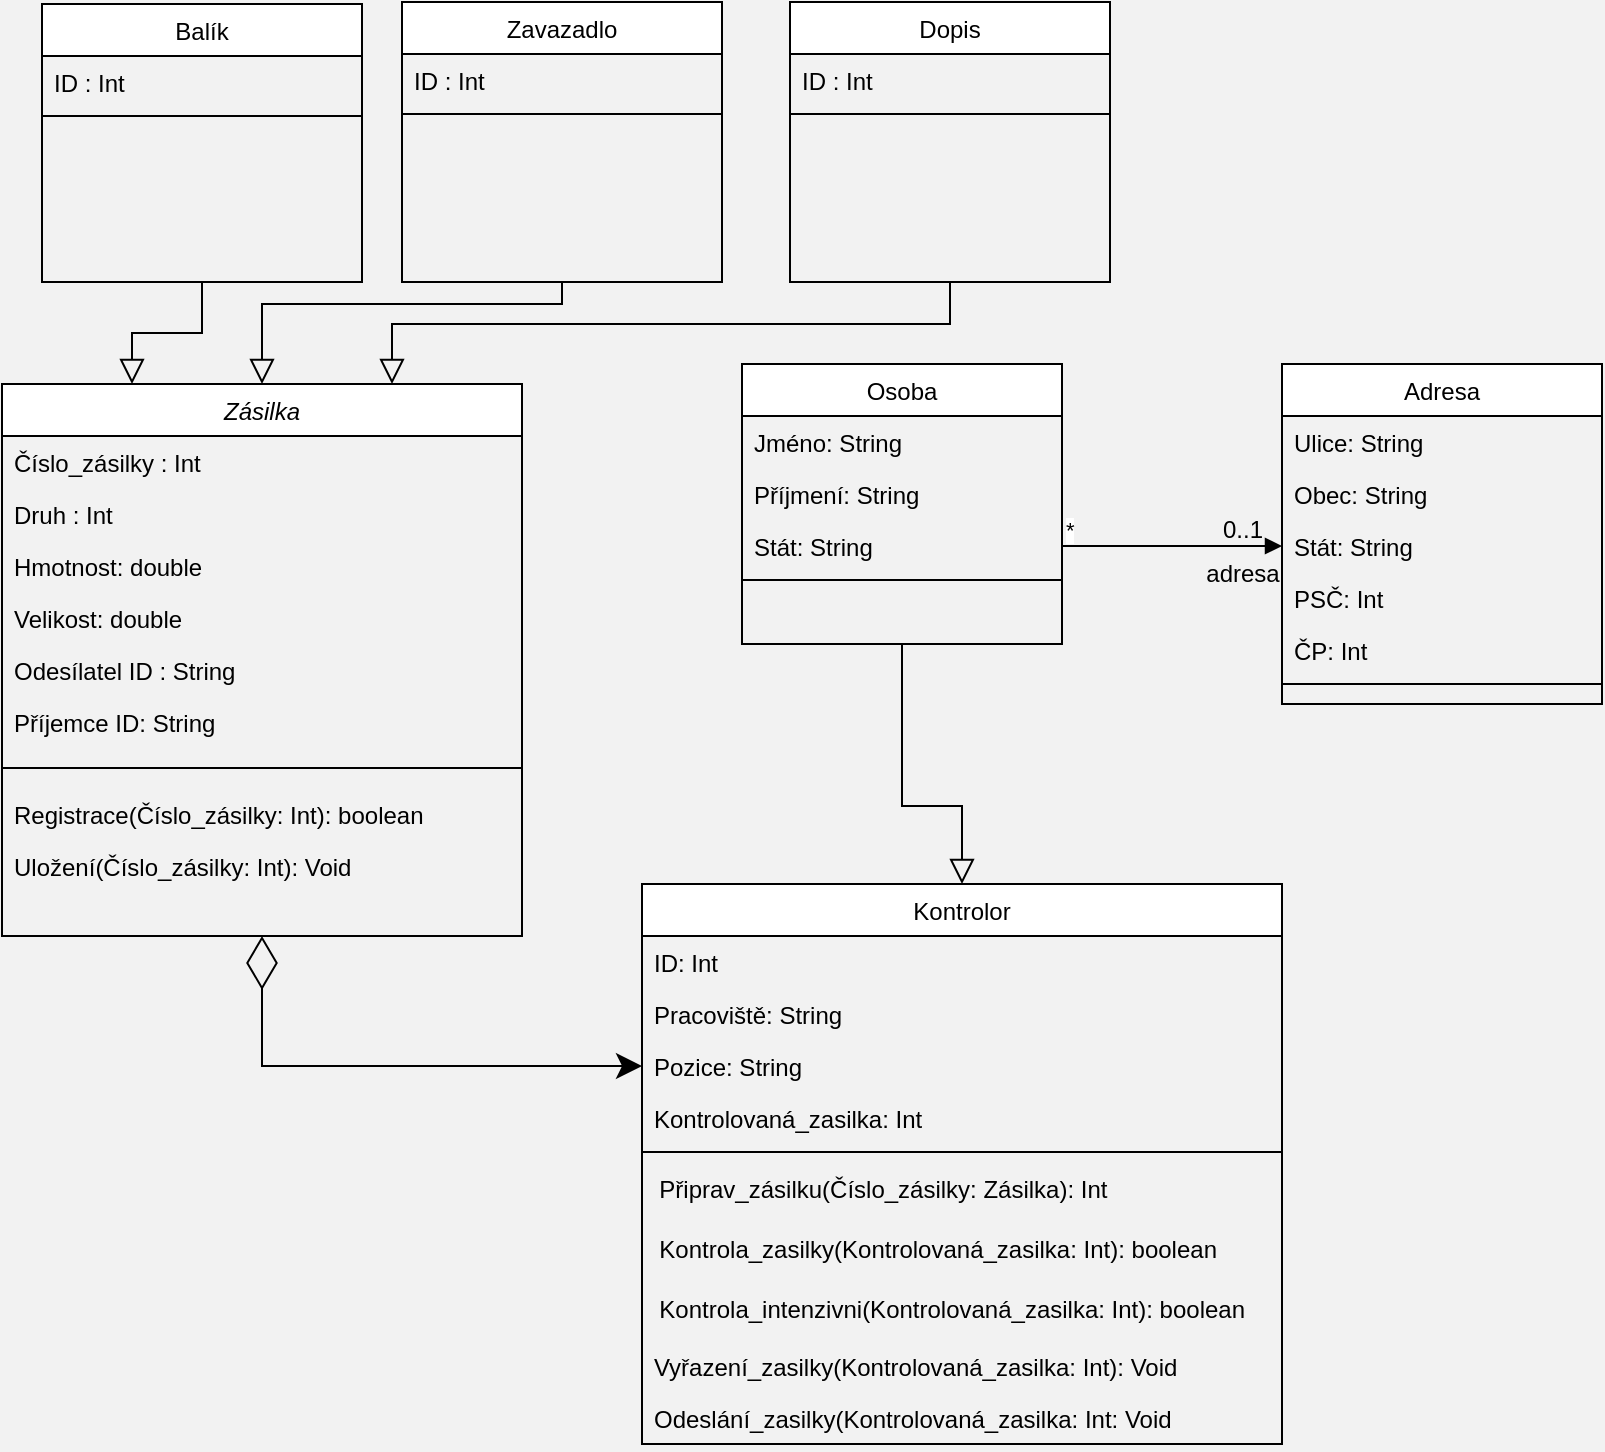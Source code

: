 <mxfile version="22.1.7" type="github" pages="3">
  <diagram id="C5RBs43oDa-KdzZeNtuy" name="Page-1">
    <mxGraphModel dx="1050" dy="557" grid="1" gridSize="10" guides="1" tooltips="1" connect="1" arrows="1" fold="1" page="1" pageScale="1" pageWidth="827" pageHeight="1169" background="#F2F2F2" math="0" shadow="0">
      <root>
        <mxCell id="WIyWlLk6GJQsqaUBKTNV-0" />
        <mxCell id="WIyWlLk6GJQsqaUBKTNV-1" parent="WIyWlLk6GJQsqaUBKTNV-0" />
        <mxCell id="zkfFHV4jXpPFQw0GAbJ--0" value="Zásilka" style="swimlane;fontStyle=2;align=center;verticalAlign=top;childLayout=stackLayout;horizontal=1;startSize=26;horizontalStack=0;resizeParent=1;resizeLast=0;collapsible=1;marginBottom=0;rounded=0;shadow=0;strokeWidth=1;" parent="WIyWlLk6GJQsqaUBKTNV-1" vertex="1">
          <mxGeometry x="20" y="220" width="260" height="276" as="geometry">
            <mxRectangle x="230" y="140" width="160" height="26" as="alternateBounds" />
          </mxGeometry>
        </mxCell>
        <mxCell id="zkfFHV4jXpPFQw0GAbJ--1" value="Číslo_zásilky : Int" style="text;align=left;verticalAlign=top;spacingLeft=4;spacingRight=4;overflow=hidden;rotatable=0;points=[[0,0.5],[1,0.5]];portConstraint=eastwest;" parent="zkfFHV4jXpPFQw0GAbJ--0" vertex="1">
          <mxGeometry y="26" width="260" height="26" as="geometry" />
        </mxCell>
        <mxCell id="zkfFHV4jXpPFQw0GAbJ--2" value="Druh : Int" style="text;align=left;verticalAlign=top;spacingLeft=4;spacingRight=4;overflow=hidden;rotatable=0;points=[[0,0.5],[1,0.5]];portConstraint=eastwest;rounded=0;shadow=0;html=0;" parent="zkfFHV4jXpPFQw0GAbJ--0" vertex="1">
          <mxGeometry y="52" width="260" height="26" as="geometry" />
        </mxCell>
        <mxCell id="f3v9EZizSLQ6G_uEAZpi-13" value="Hmotnost: double" style="text;align=left;verticalAlign=top;spacingLeft=4;spacingRight=4;overflow=hidden;rotatable=0;points=[[0,0.5],[1,0.5]];portConstraint=eastwest;rounded=0;shadow=0;html=0;" vertex="1" parent="zkfFHV4jXpPFQw0GAbJ--0">
          <mxGeometry y="78" width="260" height="26" as="geometry" />
        </mxCell>
        <mxCell id="f3v9EZizSLQ6G_uEAZpi-14" value="Velikost: double" style="text;align=left;verticalAlign=top;spacingLeft=4;spacingRight=4;overflow=hidden;rotatable=0;points=[[0,0.5],[1,0.5]];portConstraint=eastwest;rounded=0;shadow=0;html=0;" vertex="1" parent="zkfFHV4jXpPFQw0GAbJ--0">
          <mxGeometry y="104" width="260" height="26" as="geometry" />
        </mxCell>
        <mxCell id="zkfFHV4jXpPFQw0GAbJ--3" value="Odesílatel ID : String" style="text;align=left;verticalAlign=top;spacingLeft=4;spacingRight=4;overflow=hidden;rotatable=0;points=[[0,0.5],[1,0.5]];portConstraint=eastwest;rounded=0;shadow=0;html=0;" parent="zkfFHV4jXpPFQw0GAbJ--0" vertex="1">
          <mxGeometry y="130" width="260" height="26" as="geometry" />
        </mxCell>
        <mxCell id="zkfFHV4jXpPFQw0GAbJ--5" value="Příjemce ID: String " style="text;align=left;verticalAlign=top;spacingLeft=4;spacingRight=4;overflow=hidden;rotatable=0;points=[[0,0.5],[1,0.5]];portConstraint=eastwest;" parent="zkfFHV4jXpPFQw0GAbJ--0" vertex="1">
          <mxGeometry y="156" width="260" height="26" as="geometry" />
        </mxCell>
        <mxCell id="zkfFHV4jXpPFQw0GAbJ--4" value="" style="line;html=1;strokeWidth=1;align=left;verticalAlign=middle;spacingTop=-1;spacingLeft=3;spacingRight=3;rotatable=0;labelPosition=right;points=[];portConstraint=eastwest;" parent="zkfFHV4jXpPFQw0GAbJ--0" vertex="1">
          <mxGeometry y="182" width="260" height="20" as="geometry" />
        </mxCell>
        <mxCell id="f3v9EZizSLQ6G_uEAZpi-8" value="Registrace(Číslo_zásilky: Int): boolean" style="text;align=left;verticalAlign=top;spacingLeft=4;spacingRight=4;overflow=hidden;rotatable=0;points=[[0,0.5],[1,0.5]];portConstraint=eastwest;" vertex="1" parent="zkfFHV4jXpPFQw0GAbJ--0">
          <mxGeometry y="202" width="260" height="26" as="geometry" />
        </mxCell>
        <mxCell id="f3v9EZizSLQ6G_uEAZpi-15" value="Uložení(Číslo_zásilky: Int): Void" style="text;align=left;verticalAlign=top;spacingLeft=4;spacingRight=4;overflow=hidden;rotatable=0;points=[[0,0.5],[1,0.5]];portConstraint=eastwest;" vertex="1" parent="zkfFHV4jXpPFQw0GAbJ--0">
          <mxGeometry y="228" width="260" height="26" as="geometry" />
        </mxCell>
        <mxCell id="zkfFHV4jXpPFQw0GAbJ--6" value="Balík" style="swimlane;fontStyle=0;align=center;verticalAlign=top;childLayout=stackLayout;horizontal=1;startSize=26;horizontalStack=0;resizeParent=1;resizeLast=0;collapsible=1;marginBottom=0;rounded=0;shadow=0;strokeWidth=1;" parent="WIyWlLk6GJQsqaUBKTNV-1" vertex="1">
          <mxGeometry x="40" y="30" width="160" height="139" as="geometry">
            <mxRectangle x="130" y="380" width="160" height="26" as="alternateBounds" />
          </mxGeometry>
        </mxCell>
        <mxCell id="zkfFHV4jXpPFQw0GAbJ--7" value="ID : Int" style="text;align=left;verticalAlign=top;spacingLeft=4;spacingRight=4;overflow=hidden;rotatable=0;points=[[0,0.5],[1,0.5]];portConstraint=eastwest;" parent="zkfFHV4jXpPFQw0GAbJ--6" vertex="1">
          <mxGeometry y="26" width="160" height="26" as="geometry" />
        </mxCell>
        <mxCell id="zkfFHV4jXpPFQw0GAbJ--9" value="" style="line;html=1;strokeWidth=1;align=left;verticalAlign=middle;spacingTop=-1;spacingLeft=3;spacingRight=3;rotatable=0;labelPosition=right;points=[];portConstraint=eastwest;" parent="zkfFHV4jXpPFQw0GAbJ--6" vertex="1">
          <mxGeometry y="52" width="160" height="8" as="geometry" />
        </mxCell>
        <mxCell id="zkfFHV4jXpPFQw0GAbJ--12" value="" style="endArrow=block;endSize=10;endFill=0;shadow=0;strokeWidth=1;rounded=0;edgeStyle=elbowEdgeStyle;elbow=vertical;entryX=0.25;entryY=0;entryDx=0;entryDy=0;" parent="WIyWlLk6GJQsqaUBKTNV-1" source="zkfFHV4jXpPFQw0GAbJ--6" target="zkfFHV4jXpPFQw0GAbJ--0" edge="1">
          <mxGeometry width="160" relative="1" as="geometry">
            <mxPoint x="200" y="203" as="sourcePoint" />
            <mxPoint x="170" y="270" as="targetPoint" />
          </mxGeometry>
        </mxCell>
        <mxCell id="zkfFHV4jXpPFQw0GAbJ--13" value="Zavazadlo" style="swimlane;fontStyle=0;align=center;verticalAlign=top;childLayout=stackLayout;horizontal=1;startSize=26;horizontalStack=0;resizeParent=1;resizeLast=0;collapsible=1;marginBottom=0;rounded=0;shadow=0;strokeWidth=1;" parent="WIyWlLk6GJQsqaUBKTNV-1" vertex="1">
          <mxGeometry x="220" y="29" width="160" height="140" as="geometry">
            <mxRectangle x="340" y="380" width="170" height="26" as="alternateBounds" />
          </mxGeometry>
        </mxCell>
        <mxCell id="zkfFHV4jXpPFQw0GAbJ--14" value="ID : Int" style="text;align=left;verticalAlign=top;spacingLeft=4;spacingRight=4;overflow=hidden;rotatable=0;points=[[0,0.5],[1,0.5]];portConstraint=eastwest;" parent="zkfFHV4jXpPFQw0GAbJ--13" vertex="1">
          <mxGeometry y="26" width="160" height="26" as="geometry" />
        </mxCell>
        <mxCell id="zkfFHV4jXpPFQw0GAbJ--15" value="" style="line;html=1;strokeWidth=1;align=left;verticalAlign=middle;spacingTop=-1;spacingLeft=3;spacingRight=3;rotatable=0;labelPosition=right;points=[];portConstraint=eastwest;" parent="zkfFHV4jXpPFQw0GAbJ--13" vertex="1">
          <mxGeometry y="52" width="160" height="8" as="geometry" />
        </mxCell>
        <mxCell id="zkfFHV4jXpPFQw0GAbJ--16" value="" style="endArrow=block;endSize=10;endFill=0;shadow=0;strokeWidth=1;rounded=0;edgeStyle=elbowEdgeStyle;elbow=vertical;entryX=0.5;entryY=0;entryDx=0;entryDy=0;" parent="WIyWlLk6GJQsqaUBKTNV-1" source="zkfFHV4jXpPFQw0GAbJ--13" target="zkfFHV4jXpPFQw0GAbJ--0" edge="1">
          <mxGeometry width="160" relative="1" as="geometry">
            <mxPoint x="210" y="373" as="sourcePoint" />
            <mxPoint x="310" y="271" as="targetPoint" />
            <Array as="points">
              <mxPoint x="190" y="180" />
            </Array>
          </mxGeometry>
        </mxCell>
        <mxCell id="zkfFHV4jXpPFQw0GAbJ--17" value="Adresa" style="swimlane;fontStyle=0;align=center;verticalAlign=top;childLayout=stackLayout;horizontal=1;startSize=26;horizontalStack=0;resizeParent=1;resizeLast=0;collapsible=1;marginBottom=0;rounded=0;shadow=0;strokeWidth=1;" parent="WIyWlLk6GJQsqaUBKTNV-1" vertex="1">
          <mxGeometry x="660" y="210" width="160" height="170" as="geometry">
            <mxRectangle x="550" y="140" width="160" height="26" as="alternateBounds" />
          </mxGeometry>
        </mxCell>
        <mxCell id="zkfFHV4jXpPFQw0GAbJ--18" value="Ulice: String" style="text;align=left;verticalAlign=top;spacingLeft=4;spacingRight=4;overflow=hidden;rotatable=0;points=[[0,0.5],[1,0.5]];portConstraint=eastwest;" parent="zkfFHV4jXpPFQw0GAbJ--17" vertex="1">
          <mxGeometry y="26" width="160" height="26" as="geometry" />
        </mxCell>
        <mxCell id="zkfFHV4jXpPFQw0GAbJ--19" value="Obec: String" style="text;align=left;verticalAlign=top;spacingLeft=4;spacingRight=4;overflow=hidden;rotatable=0;points=[[0,0.5],[1,0.5]];portConstraint=eastwest;rounded=0;shadow=0;html=0;" parent="zkfFHV4jXpPFQw0GAbJ--17" vertex="1">
          <mxGeometry y="52" width="160" height="26" as="geometry" />
        </mxCell>
        <mxCell id="zkfFHV4jXpPFQw0GAbJ--20" value="Stát: String" style="text;align=left;verticalAlign=top;spacingLeft=4;spacingRight=4;overflow=hidden;rotatable=0;points=[[0,0.5],[1,0.5]];portConstraint=eastwest;rounded=0;shadow=0;html=0;" parent="zkfFHV4jXpPFQw0GAbJ--17" vertex="1">
          <mxGeometry y="78" width="160" height="26" as="geometry" />
        </mxCell>
        <mxCell id="zkfFHV4jXpPFQw0GAbJ--21" value="PSČ: Int" style="text;align=left;verticalAlign=top;spacingLeft=4;spacingRight=4;overflow=hidden;rotatable=0;points=[[0,0.5],[1,0.5]];portConstraint=eastwest;rounded=0;shadow=0;html=0;" parent="zkfFHV4jXpPFQw0GAbJ--17" vertex="1">
          <mxGeometry y="104" width="160" height="26" as="geometry" />
        </mxCell>
        <mxCell id="zkfFHV4jXpPFQw0GAbJ--22" value="ČP: Int" style="text;align=left;verticalAlign=top;spacingLeft=4;spacingRight=4;overflow=hidden;rotatable=0;points=[[0,0.5],[1,0.5]];portConstraint=eastwest;rounded=0;shadow=0;html=0;" parent="zkfFHV4jXpPFQw0GAbJ--17" vertex="1">
          <mxGeometry y="130" width="160" height="26" as="geometry" />
        </mxCell>
        <mxCell id="zkfFHV4jXpPFQw0GAbJ--23" value="" style="line;html=1;strokeWidth=1;align=left;verticalAlign=middle;spacingTop=-1;spacingLeft=3;spacingRight=3;rotatable=0;labelPosition=right;points=[];portConstraint=eastwest;" parent="zkfFHV4jXpPFQw0GAbJ--17" vertex="1">
          <mxGeometry y="156" width="160" height="8" as="geometry" />
        </mxCell>
        <mxCell id="f3v9EZizSLQ6G_uEAZpi-0" value="Dopis" style="swimlane;fontStyle=0;align=center;verticalAlign=top;childLayout=stackLayout;horizontal=1;startSize=26;horizontalStack=0;resizeParent=1;resizeLast=0;collapsible=1;marginBottom=0;rounded=0;shadow=0;strokeWidth=1;" vertex="1" parent="WIyWlLk6GJQsqaUBKTNV-1">
          <mxGeometry x="414" y="29" width="160" height="140" as="geometry">
            <mxRectangle x="340" y="380" width="170" height="26" as="alternateBounds" />
          </mxGeometry>
        </mxCell>
        <mxCell id="f3v9EZizSLQ6G_uEAZpi-1" value="ID : Int" style="text;align=left;verticalAlign=top;spacingLeft=4;spacingRight=4;overflow=hidden;rotatable=0;points=[[0,0.5],[1,0.5]];portConstraint=eastwest;" vertex="1" parent="f3v9EZizSLQ6G_uEAZpi-0">
          <mxGeometry y="26" width="160" height="26" as="geometry" />
        </mxCell>
        <mxCell id="f3v9EZizSLQ6G_uEAZpi-2" value="" style="line;html=1;strokeWidth=1;align=left;verticalAlign=middle;spacingTop=-1;spacingLeft=3;spacingRight=3;rotatable=0;labelPosition=right;points=[];portConstraint=eastwest;" vertex="1" parent="f3v9EZizSLQ6G_uEAZpi-0">
          <mxGeometry y="52" width="160" height="8" as="geometry" />
        </mxCell>
        <mxCell id="f3v9EZizSLQ6G_uEAZpi-6" value="" style="endArrow=block;endSize=10;endFill=0;shadow=0;strokeWidth=1;rounded=0;edgeStyle=elbowEdgeStyle;elbow=vertical;exitX=0.5;exitY=1;exitDx=0;exitDy=0;entryX=0.75;entryY=0;entryDx=0;entryDy=0;" edge="1" parent="WIyWlLk6GJQsqaUBKTNV-1" source="f3v9EZizSLQ6G_uEAZpi-0" target="zkfFHV4jXpPFQw0GAbJ--0">
          <mxGeometry width="160" relative="1" as="geometry">
            <mxPoint x="310" y="370" as="sourcePoint" />
            <mxPoint x="350" y="300" as="targetPoint" />
            <Array as="points">
              <mxPoint x="410" y="190" />
            </Array>
          </mxGeometry>
        </mxCell>
        <mxCell id="gUph8HjeBm1l-HUyCg4Y-0" value="Osoba" style="swimlane;fontStyle=0;align=center;verticalAlign=top;childLayout=stackLayout;horizontal=1;startSize=26;horizontalStack=0;resizeParent=1;resizeLast=0;collapsible=1;marginBottom=0;rounded=0;shadow=0;strokeWidth=1;fillStyle=auto;swimlaneLine=1;glass=0;" vertex="1" parent="WIyWlLk6GJQsqaUBKTNV-1">
          <mxGeometry x="390" y="210" width="160" height="140" as="geometry">
            <mxRectangle x="550" y="140" width="160" height="26" as="alternateBounds" />
          </mxGeometry>
        </mxCell>
        <mxCell id="gUph8HjeBm1l-HUyCg4Y-1" value="Jméno: String" style="text;align=left;verticalAlign=top;spacingLeft=4;spacingRight=4;overflow=hidden;rotatable=0;points=[[0,0.5],[1,0.5]];portConstraint=eastwest;" vertex="1" parent="gUph8HjeBm1l-HUyCg4Y-0">
          <mxGeometry y="26" width="160" height="26" as="geometry" />
        </mxCell>
        <mxCell id="gUph8HjeBm1l-HUyCg4Y-2" value="Příjmení: String" style="text;align=left;verticalAlign=top;spacingLeft=4;spacingRight=4;overflow=hidden;rotatable=0;points=[[0,0.5],[1,0.5]];portConstraint=eastwest;rounded=0;shadow=0;html=0;" vertex="1" parent="gUph8HjeBm1l-HUyCg4Y-0">
          <mxGeometry y="52" width="160" height="26" as="geometry" />
        </mxCell>
        <mxCell id="gUph8HjeBm1l-HUyCg4Y-3" value="Stát: String" style="text;align=left;verticalAlign=top;spacingLeft=4;spacingRight=4;overflow=hidden;rotatable=0;points=[[0,0.5],[1,0.5]];portConstraint=eastwest;rounded=0;shadow=0;html=0;" vertex="1" parent="gUph8HjeBm1l-HUyCg4Y-0">
          <mxGeometry y="78" width="160" height="26" as="geometry" />
        </mxCell>
        <mxCell id="gUph8HjeBm1l-HUyCg4Y-6" value="" style="line;html=1;strokeWidth=1;align=left;verticalAlign=middle;spacingTop=-1;spacingLeft=3;spacingRight=3;rotatable=0;labelPosition=right;points=[];portConstraint=eastwest;" vertex="1" parent="gUph8HjeBm1l-HUyCg4Y-0">
          <mxGeometry y="104" width="160" height="8" as="geometry" />
        </mxCell>
        <mxCell id="gUph8HjeBm1l-HUyCg4Y-8" value="" style="endArrow=block;endFill=1;html=1;edgeStyle=orthogonalEdgeStyle;align=left;verticalAlign=top;rounded=0;exitX=1;exitY=0.5;exitDx=0;exitDy=0;entryX=0;entryY=0.5;entryDx=0;entryDy=0;" edge="1" parent="WIyWlLk6GJQsqaUBKTNV-1" source="gUph8HjeBm1l-HUyCg4Y-3" target="zkfFHV4jXpPFQw0GAbJ--20">
          <mxGeometry x="-1" relative="1" as="geometry">
            <mxPoint x="270" y="360" as="sourcePoint" />
            <mxPoint x="430" y="360" as="targetPoint" />
            <mxPoint as="offset" />
          </mxGeometry>
        </mxCell>
        <mxCell id="gUph8HjeBm1l-HUyCg4Y-9" value="*&lt;br&gt;" style="edgeLabel;resizable=0;html=1;align=left;verticalAlign=bottom;" connectable="0" vertex="1" parent="gUph8HjeBm1l-HUyCg4Y-8">
          <mxGeometry x="-1" relative="1" as="geometry" />
        </mxCell>
        <mxCell id="gUph8HjeBm1l-HUyCg4Y-10" value="0..1" style="text;html=1;align=center;verticalAlign=middle;resizable=0;points=[];autosize=1;strokeColor=none;fillColor=none;" vertex="1" parent="WIyWlLk6GJQsqaUBKTNV-1">
          <mxGeometry x="620" y="278" width="40" height="30" as="geometry" />
        </mxCell>
        <mxCell id="gUph8HjeBm1l-HUyCg4Y-11" value="adresa" style="text;html=1;align=center;verticalAlign=middle;resizable=0;points=[];autosize=1;strokeColor=none;fillColor=none;" vertex="1" parent="WIyWlLk6GJQsqaUBKTNV-1">
          <mxGeometry x="610" y="300" width="60" height="30" as="geometry" />
        </mxCell>
        <mxCell id="gUph8HjeBm1l-HUyCg4Y-17" value="Kontrolor" style="swimlane;fontStyle=0;align=center;verticalAlign=top;childLayout=stackLayout;horizontal=1;startSize=26;horizontalStack=0;resizeParent=1;resizeLast=0;collapsible=1;marginBottom=0;rounded=0;shadow=0;strokeWidth=1;fillStyle=auto;swimlaneLine=1;glass=0;" vertex="1" parent="WIyWlLk6GJQsqaUBKTNV-1">
          <mxGeometry x="340" y="470" width="320" height="280" as="geometry">
            <mxRectangle x="550" y="140" width="160" height="26" as="alternateBounds" />
          </mxGeometry>
        </mxCell>
        <mxCell id="gUph8HjeBm1l-HUyCg4Y-18" value="ID: Int" style="text;align=left;verticalAlign=top;spacingLeft=4;spacingRight=4;overflow=hidden;rotatable=0;points=[[0,0.5],[1,0.5]];portConstraint=eastwest;" vertex="1" parent="gUph8HjeBm1l-HUyCg4Y-17">
          <mxGeometry y="26" width="320" height="26" as="geometry" />
        </mxCell>
        <mxCell id="gUph8HjeBm1l-HUyCg4Y-19" value="Pracoviště: String" style="text;align=left;verticalAlign=top;spacingLeft=4;spacingRight=4;overflow=hidden;rotatable=0;points=[[0,0.5],[1,0.5]];portConstraint=eastwest;rounded=0;shadow=0;html=0;" vertex="1" parent="gUph8HjeBm1l-HUyCg4Y-17">
          <mxGeometry y="52" width="320" height="26" as="geometry" />
        </mxCell>
        <mxCell id="gUph8HjeBm1l-HUyCg4Y-20" value="Pozice: String" style="text;align=left;verticalAlign=top;spacingLeft=4;spacingRight=4;overflow=hidden;rotatable=0;points=[[0,0.5],[1,0.5]];portConstraint=eastwest;rounded=0;shadow=0;html=0;" vertex="1" parent="gUph8HjeBm1l-HUyCg4Y-17">
          <mxGeometry y="78" width="320" height="26" as="geometry" />
        </mxCell>
        <mxCell id="EvmWygK3Ja6cOk8UHvsr-0" value="Kontrolovaná_zasilka: Int" style="text;align=left;verticalAlign=top;spacingLeft=4;spacingRight=4;overflow=hidden;rotatable=0;points=[[0,0.5],[1,0.5]];portConstraint=eastwest;rounded=0;shadow=0;html=0;" vertex="1" parent="gUph8HjeBm1l-HUyCg4Y-17">
          <mxGeometry y="104" width="320" height="26" as="geometry" />
        </mxCell>
        <mxCell id="gUph8HjeBm1l-HUyCg4Y-21" value="" style="line;html=1;strokeWidth=1;align=left;verticalAlign=middle;spacingTop=-1;spacingLeft=3;spacingRight=3;rotatable=0;labelPosition=right;points=[];portConstraint=eastwest;" vertex="1" parent="gUph8HjeBm1l-HUyCg4Y-17">
          <mxGeometry y="130" width="320" height="8" as="geometry" />
        </mxCell>
        <mxCell id="gUph8HjeBm1l-HUyCg4Y-23" value="&amp;nbsp; Připrav_zásilku(Číslo_zásilky: Zásilka): Int" style="text;html=1;align=left;verticalAlign=middle;resizable=0;points=[];autosize=1;strokeColor=none;fillColor=none;" vertex="1" parent="gUph8HjeBm1l-HUyCg4Y-17">
          <mxGeometry y="138" width="320" height="30" as="geometry" />
        </mxCell>
        <mxCell id="EvmWygK3Ja6cOk8UHvsr-1" value="&amp;nbsp; Kontrola_zasilky(Kontrolovaná_zasilka: Int): boolean" style="text;html=1;align=left;verticalAlign=middle;resizable=0;points=[];autosize=1;strokeColor=none;fillColor=none;" vertex="1" parent="gUph8HjeBm1l-HUyCg4Y-17">
          <mxGeometry y="168" width="320" height="30" as="geometry" />
        </mxCell>
        <mxCell id="gUph8HjeBm1l-HUyCg4Y-33" value="&amp;nbsp; Kontrola_intenzivni(Kontrolovaná_zasilka: Int): boolean" style="text;html=1;align=left;verticalAlign=middle;resizable=0;points=[];autosize=1;strokeColor=none;fillColor=none;" vertex="1" parent="gUph8HjeBm1l-HUyCg4Y-17">
          <mxGeometry y="198" width="320" height="30" as="geometry" />
        </mxCell>
        <mxCell id="gUph8HjeBm1l-HUyCg4Y-32" value="Vyřazení_zasilky(Kontrolovaná_zasilka: Int): Void" style="text;align=left;verticalAlign=top;spacingLeft=4;spacingRight=4;overflow=hidden;rotatable=0;points=[[0,0.5],[1,0.5]];portConstraint=eastwest;rounded=0;shadow=0;html=0;" vertex="1" parent="gUph8HjeBm1l-HUyCg4Y-17">
          <mxGeometry y="228" width="320" height="26" as="geometry" />
        </mxCell>
        <mxCell id="gUph8HjeBm1l-HUyCg4Y-34" value="Odeslání_zasilky(Kontrolovaná_zasilka: Int: Void" style="text;align=left;verticalAlign=top;spacingLeft=4;spacingRight=4;overflow=hidden;rotatable=0;points=[[0,0.5],[1,0.5]];portConstraint=eastwest;rounded=0;shadow=0;html=0;" vertex="1" parent="gUph8HjeBm1l-HUyCg4Y-17">
          <mxGeometry y="254" width="320" height="26" as="geometry" />
        </mxCell>
        <mxCell id="gUph8HjeBm1l-HUyCg4Y-29" value="" style="endArrow=block;endSize=10;endFill=0;shadow=0;strokeWidth=1;rounded=0;edgeStyle=elbowEdgeStyle;elbow=vertical;exitX=0.5;exitY=1;exitDx=0;exitDy=0;entryX=0.5;entryY=0;entryDx=0;entryDy=0;" edge="1" parent="WIyWlLk6GJQsqaUBKTNV-1" source="gUph8HjeBm1l-HUyCg4Y-0" target="gUph8HjeBm1l-HUyCg4Y-17">
          <mxGeometry width="160" relative="1" as="geometry">
            <mxPoint x="629" y="410" as="sourcePoint" />
            <mxPoint x="350" y="461" as="targetPoint" />
            <Array as="points">
              <mxPoint x="545" y="431" />
            </Array>
          </mxGeometry>
        </mxCell>
        <mxCell id="gUph8HjeBm1l-HUyCg4Y-30" value="" style="endArrow=classic;html=1;rounded=0;exitX=0.5;exitY=1;exitDx=0;exitDy=0;entryX=0;entryY=0.5;entryDx=0;entryDy=0;startArrow=diamondThin;startFill=0;startSize=24;endSize=10;edgeStyle=orthogonalEdgeStyle;" edge="1" parent="WIyWlLk6GJQsqaUBKTNV-1" source="zkfFHV4jXpPFQw0GAbJ--0" target="gUph8HjeBm1l-HUyCg4Y-20">
          <mxGeometry width="50" height="50" relative="1" as="geometry">
            <mxPoint x="330" y="460" as="sourcePoint" />
            <mxPoint x="380" y="410" as="targetPoint" />
          </mxGeometry>
        </mxCell>
      </root>
    </mxGraphModel>
  </diagram>
  <diagram id="PSrkLPaUP7l8KwhLkFoy" name="Stránka-2">
    <mxGraphModel dx="1050" dy="557" grid="1" gridSize="10" guides="1" tooltips="1" connect="1" arrows="1" fold="1" page="1" pageScale="1" pageWidth="827" pageHeight="1169" math="0" shadow="0">
      <root>
        <mxCell id="0" />
        <mxCell id="1" parent="0" />
        <mxCell id="2YHBsW6QpvvNq_Rvocgk-1" value="Dopis" style="shape=umlActor;verticalLabelPosition=bottom;verticalAlign=top;html=1;" vertex="1" parent="1">
          <mxGeometry x="90" y="60" width="30" height="60" as="geometry" />
        </mxCell>
        <mxCell id="2YHBsW6QpvvNq_Rvocgk-3" value="Balík&lt;br&gt;" style="shape=umlActor;verticalLabelPosition=bottom;verticalAlign=top;html=1;" vertex="1" parent="1">
          <mxGeometry x="90" y="170" width="30" height="60" as="geometry" />
        </mxCell>
        <mxCell id="2YHBsW6QpvvNq_Rvocgk-4" value="Zavazadlo" style="shape=umlActor;verticalLabelPosition=bottom;verticalAlign=top;html=1;" vertex="1" parent="1">
          <mxGeometry x="90" y="280" width="30" height="60" as="geometry" />
        </mxCell>
        <mxCell id="2YHBsW6QpvvNq_Rvocgk-5" value="Zásilka" style="shape=umlActor;verticalLabelPosition=bottom;verticalAlign=top;html=1;" vertex="1" parent="1">
          <mxGeometry x="280" y="170" width="30" height="60" as="geometry" />
        </mxCell>
        <mxCell id="LMIRuJqoc8ZyFx8KwHzv-1" value="" style="endArrow=block;html=1;rounded=0;edgeStyle=elbowEdgeStyle;endFill=0;endSize=10;" edge="1" parent="1" source="2YHBsW6QpvvNq_Rvocgk-5" target="2YHBsW6QpvvNq_Rvocgk-1">
          <mxGeometry width="50" height="50" relative="1" as="geometry">
            <mxPoint x="240" y="210" as="sourcePoint" />
            <mxPoint x="450" y="290" as="targetPoint" />
          </mxGeometry>
        </mxCell>
        <mxCell id="LMIRuJqoc8ZyFx8KwHzv-2" value="" style="endArrow=block;html=1;rounded=0;edgeStyle=elbowEdgeStyle;endFill=0;endSize=10;" edge="1" parent="1" target="2YHBsW6QpvvNq_Rvocgk-3">
          <mxGeometry width="50" height="50" relative="1" as="geometry">
            <mxPoint x="280" y="200" as="sourcePoint" />
            <mxPoint x="130" y="100" as="targetPoint" />
          </mxGeometry>
        </mxCell>
        <mxCell id="LMIRuJqoc8ZyFx8KwHzv-3" value="" style="endArrow=block;html=1;rounded=0;edgeStyle=elbowEdgeStyle;endFill=0;endSize=10;" edge="1" parent="1" target="2YHBsW6QpvvNq_Rvocgk-4">
          <mxGeometry width="50" height="50" relative="1" as="geometry">
            <mxPoint x="280" y="200" as="sourcePoint" />
            <mxPoint x="140" y="110" as="targetPoint" />
          </mxGeometry>
        </mxCell>
        <mxCell id="LMIRuJqoc8ZyFx8KwHzv-4" value="Registrace" style="ellipse;whiteSpace=wrap;html=1;" vertex="1" parent="1">
          <mxGeometry x="360" y="100" width="140" height="70" as="geometry" />
        </mxCell>
        <mxCell id="LMIRuJqoc8ZyFx8KwHzv-5" value="" style="endArrow=none;html=1;rounded=0;entryX=0;entryY=0.5;entryDx=0;entryDy=0;edgeStyle=elbowEdgeStyle;" edge="1" parent="1" source="2YHBsW6QpvvNq_Rvocgk-5" target="LMIRuJqoc8ZyFx8KwHzv-4">
          <mxGeometry width="50" height="50" relative="1" as="geometry">
            <mxPoint x="400" y="340" as="sourcePoint" />
            <mxPoint x="450" y="290" as="targetPoint" />
          </mxGeometry>
        </mxCell>
        <mxCell id="LMIRuJqoc8ZyFx8KwHzv-6" value="Uložení" style="ellipse;whiteSpace=wrap;html=1;" vertex="1" parent="1">
          <mxGeometry x="360" y="220" width="140" height="70" as="geometry" />
        </mxCell>
        <mxCell id="LMIRuJqoc8ZyFx8KwHzv-8" value="Kontrolor" style="shape=umlActor;verticalLabelPosition=bottom;verticalAlign=top;html=1;outlineConnect=0;" vertex="1" parent="1">
          <mxGeometry x="280" y="390" width="30" height="60" as="geometry" />
        </mxCell>
        <mxCell id="LMIRuJqoc8ZyFx8KwHzv-10" value="Kontrola Zásilky" style="ellipse;whiteSpace=wrap;html=1;" vertex="1" parent="1">
          <mxGeometry x="400" y="470" width="140" height="70" as="geometry" />
        </mxCell>
        <mxCell id="LMIRuJqoc8ZyFx8KwHzv-11" value="" style="endArrow=none;html=1;rounded=0;entryX=0;entryY=0.5;entryDx=0;entryDy=0;edgeStyle=elbowEdgeStyle;" edge="1" parent="1" source="LMIRuJqoc8ZyFx8KwHzv-8" target="LMIRuJqoc8ZyFx8KwHzv-10">
          <mxGeometry width="50" height="50" relative="1" as="geometry">
            <mxPoint x="340" y="410" as="sourcePoint" />
            <mxPoint x="450" y="290" as="targetPoint" />
          </mxGeometry>
        </mxCell>
        <mxCell id="uoje0Sy5MjnSk9Edk2IZ-1" value="Příprava zásilky" style="ellipse;whiteSpace=wrap;html=1;" vertex="1" parent="1">
          <mxGeometry x="400" y="360" width="140" height="70" as="geometry" />
        </mxCell>
        <mxCell id="uoje0Sy5MjnSk9Edk2IZ-2" value="" style="endArrow=none;html=1;rounded=0;entryX=0;entryY=0.5;entryDx=0;entryDy=0;edgeStyle=elbowEdgeStyle;" edge="1" parent="1" target="uoje0Sy5MjnSk9Edk2IZ-1">
          <mxGeometry width="50" height="50" relative="1" as="geometry">
            <mxPoint x="310" y="420" as="sourcePoint" />
            <mxPoint x="410" y="515" as="targetPoint" />
          </mxGeometry>
        </mxCell>
        <mxCell id="uoje0Sy5MjnSk9Edk2IZ-3" value="" style="endArrow=none;html=1;rounded=0;entryX=0;entryY=0.5;entryDx=0;entryDy=0;edgeStyle=elbowEdgeStyle;" edge="1" parent="1" target="LMIRuJqoc8ZyFx8KwHzv-6">
          <mxGeometry width="50" height="50" relative="1" as="geometry">
            <mxPoint x="310" y="200" as="sourcePoint" />
            <mxPoint x="370" y="145" as="targetPoint" />
          </mxGeometry>
        </mxCell>
      </root>
    </mxGraphModel>
  </diagram>
  <diagram id="x9oq_10Z2pFn3Xmq9Rn-" name="Stránka-3">
    <mxGraphModel dx="1050" dy="557" grid="1" gridSize="10" guides="1" tooltips="1" connect="1" arrows="1" fold="1" page="1" pageScale="1" pageWidth="827" pageHeight="1169" math="0" shadow="0">
      <root>
        <mxCell id="0" />
        <mxCell id="1" parent="0" />
        <mxCell id="PQwM1eVy4aVl_AYw4ceh-1" value="Zásilka" style="swimlane;whiteSpace=wrap;html=1;" vertex="1" parent="1">
          <mxGeometry width="360" height="1170" as="geometry" />
        </mxCell>
        <mxCell id="PQwM1eVy4aVl_AYw4ceh-3" value="" style="ellipse;html=1;shape=startState;fillColor=#000000;strokeColor=#ff0000;" vertex="1" parent="PQwM1eVy4aVl_AYw4ceh-1">
          <mxGeometry x="175" y="40" width="30" height="30" as="geometry" />
        </mxCell>
        <mxCell id="PQwM1eVy4aVl_AYw4ceh-4" value="" style="edgeStyle=orthogonalEdgeStyle;html=1;verticalAlign=bottom;endArrow=open;endSize=8;strokeColor=#ff0000;rounded=0;" edge="1" source="PQwM1eVy4aVl_AYw4ceh-3" parent="PQwM1eVy4aVl_AYw4ceh-1">
          <mxGeometry relative="1" as="geometry">
            <mxPoint x="190" y="130" as="targetPoint" />
          </mxGeometry>
        </mxCell>
        <mxCell id="PQwM1eVy4aVl_AYw4ceh-5" value="Registrace_zásilky" style="html=1;whiteSpace=wrap;" vertex="1" parent="PQwM1eVy4aVl_AYw4ceh-1">
          <mxGeometry x="135" y="130" width="110" height="50" as="geometry" />
        </mxCell>
        <mxCell id="rfWxro1w-yMMWRZ0ODhh-4" value="Úspěšná registrace" style="rhombus;whiteSpace=wrap;html=1;fontColor=#000000;fillColor=#ffffc0;strokeColor=#ff0000;" vertex="1" parent="PQwM1eVy4aVl_AYw4ceh-1">
          <mxGeometry x="120" y="210" width="140" height="80" as="geometry" />
        </mxCell>
        <mxCell id="rfWxro1w-yMMWRZ0ODhh-5" value="ne" style="edgeStyle=orthogonalEdgeStyle;html=1;align=left;verticalAlign=bottom;endArrow=open;endSize=8;strokeColor=#ff0000;rounded=0;" edge="1" source="rfWxro1w-yMMWRZ0ODhh-4" parent="PQwM1eVy4aVl_AYw4ceh-1">
          <mxGeometry x="-1" relative="1" as="geometry">
            <mxPoint x="190" y="90" as="targetPoint" />
            <Array as="points">
              <mxPoint x="281" y="250" />
            </Array>
          </mxGeometry>
        </mxCell>
        <mxCell id="rfWxro1w-yMMWRZ0ODhh-6" value="ano&lt;br&gt;" style="edgeStyle=orthogonalEdgeStyle;html=1;align=left;verticalAlign=top;endArrow=open;endSize=8;strokeColor=#ff0000;rounded=0;" edge="1" source="rfWxro1w-yMMWRZ0ODhh-4" parent="PQwM1eVy4aVl_AYw4ceh-1">
          <mxGeometry x="-1" relative="1" as="geometry">
            <mxPoint x="190" y="350" as="targetPoint" />
          </mxGeometry>
        </mxCell>
        <mxCell id="rfWxro1w-yMMWRZ0ODhh-7" value="" style="edgeStyle=orthogonalEdgeStyle;html=1;verticalAlign=bottom;endArrow=open;endSize=8;strokeColor=#ff0000;rounded=0;exitX=0.5;exitY=1;exitDx=0;exitDy=0;entryX=0.5;entryY=0;entryDx=0;entryDy=0;" edge="1" parent="PQwM1eVy4aVl_AYw4ceh-1" source="PQwM1eVy4aVl_AYw4ceh-5" target="rfWxro1w-yMMWRZ0ODhh-4">
          <mxGeometry relative="1" as="geometry">
            <mxPoint x="200" y="140" as="targetPoint" />
            <mxPoint x="200" y="80" as="sourcePoint" />
          </mxGeometry>
        </mxCell>
        <mxCell id="rfWxro1w-yMMWRZ0ODhh-8" value="Uložení_zásilky" style="html=1;whiteSpace=wrap;" vertex="1" parent="PQwM1eVy4aVl_AYw4ceh-1">
          <mxGeometry x="140" y="350" width="110" height="50" as="geometry" />
        </mxCell>
        <mxCell id="PQwM1eVy4aVl_AYw4ceh-2" value="Uživatel: Kontrolor" style="swimlane;whiteSpace=wrap;html=1;" vertex="1" parent="1">
          <mxGeometry x="360" width="440" height="1160" as="geometry" />
        </mxCell>
        <mxCell id="GKC73cCK-LqTz211VJlZ-1" value="Připrav_zásilku" style="html=1;whiteSpace=wrap;" vertex="1" parent="PQwM1eVy4aVl_AYw4ceh-2">
          <mxGeometry x="165" y="350" width="110" height="50" as="geometry" />
        </mxCell>
        <mxCell id="Jnb3D3MeLUv25SeQuzdv-2" value="Kontrola_zásilky" style="html=1;whiteSpace=wrap;" vertex="1" parent="PQwM1eVy4aVl_AYw4ceh-2">
          <mxGeometry x="165" y="440" width="110" height="50" as="geometry" />
        </mxCell>
        <mxCell id="Jnb3D3MeLUv25SeQuzdv-3" value="Zásilka prošla" style="rhombus;whiteSpace=wrap;html=1;fontColor=#000000;fillColor=#ffffc0;strokeColor=#ff0000;" vertex="1" parent="PQwM1eVy4aVl_AYw4ceh-2">
          <mxGeometry x="165" y="520" width="110" height="50" as="geometry" />
        </mxCell>
        <mxCell id="Jnb3D3MeLUv25SeQuzdv-4" value="ne" style="edgeStyle=orthogonalEdgeStyle;html=1;align=left;verticalAlign=bottom;endArrow=open;endSize=8;strokeColor=#ff0000;rounded=0;entryX=0.5;entryY=0;entryDx=0;entryDy=0;" edge="1" source="Jnb3D3MeLUv25SeQuzdv-3" parent="PQwM1eVy4aVl_AYw4ceh-2" target="Ke74YHDLmg2bABpBgE2B-1">
          <mxGeometry x="-1" relative="1" as="geometry">
            <mxPoint x="350" y="560" as="targetPoint" />
          </mxGeometry>
        </mxCell>
        <mxCell id="Jnb3D3MeLUv25SeQuzdv-9" value="Odeslání_zásilky" style="html=1;whiteSpace=wrap;" vertex="1" parent="PQwM1eVy4aVl_AYw4ceh-2">
          <mxGeometry x="40" y="590" width="110" height="50" as="geometry" />
        </mxCell>
        <mxCell id="Ke74YHDLmg2bABpBgE2B-1" value="Kontrola_Intenzivní" style="html=1;whiteSpace=wrap;" vertex="1" parent="PQwM1eVy4aVl_AYw4ceh-2">
          <mxGeometry x="290" y="590" width="110" height="50" as="geometry" />
        </mxCell>
        <mxCell id="Ke74YHDLmg2bABpBgE2B-2" value="Zásilka prošla" style="rhombus;whiteSpace=wrap;html=1;fontColor=#000000;fillColor=#ffffc0;strokeColor=#ff0000;" vertex="1" parent="PQwM1eVy4aVl_AYw4ceh-2">
          <mxGeometry x="290" y="680" width="110" height="50" as="geometry" />
        </mxCell>
        <mxCell id="Ke74YHDLmg2bABpBgE2B-5" value="Odeslání_zásilky" style="html=1;whiteSpace=wrap;" vertex="1" parent="PQwM1eVy4aVl_AYw4ceh-2">
          <mxGeometry x="120" y="760" width="110" height="50" as="geometry" />
        </mxCell>
        <mxCell id="Ke74YHDLmg2bABpBgE2B-3" value="" style="endArrow=block;endFill=1;html=1;edgeStyle=orthogonalEdgeStyle;align=left;verticalAlign=top;rounded=0;exitX=0;exitY=0.5;exitDx=0;exitDy=0;fillColor=#f8cecc;strokeColor=#b85450;entryX=0.5;entryY=0;entryDx=0;entryDy=0;" edge="1" parent="PQwM1eVy4aVl_AYw4ceh-2" source="Ke74YHDLmg2bABpBgE2B-2" target="Ke74YHDLmg2bABpBgE2B-5">
          <mxGeometry x="-1" relative="1" as="geometry">
            <mxPoint x="175" y="555" as="sourcePoint" />
            <mxPoint x="170" y="760" as="targetPoint" />
          </mxGeometry>
        </mxCell>
        <mxCell id="Ke74YHDLmg2bABpBgE2B-4" value="ano" style="edgeLabel;resizable=0;html=1;align=left;verticalAlign=bottom;" connectable="0" vertex="1" parent="Ke74YHDLmg2bABpBgE2B-3">
          <mxGeometry x="-1" relative="1" as="geometry">
            <mxPoint x="-25" as="offset" />
          </mxGeometry>
        </mxCell>
        <mxCell id="Ke74YHDLmg2bABpBgE2B-9" value="Vyřazení_zásilky" style="html=1;whiteSpace=wrap;" vertex="1" parent="PQwM1eVy4aVl_AYw4ceh-2">
          <mxGeometry x="290" y="800" width="110" height="50" as="geometry" />
        </mxCell>
        <mxCell id="FfJSOTuMH_myhBBih2fj-1" value="" style="ellipse;html=1;shape=endState;fillColor=#000000;strokeColor=#ff0000;" vertex="1" parent="PQwM1eVy4aVl_AYw4ceh-2">
          <mxGeometry x="187.5" y="1010" width="30" height="30" as="geometry" />
        </mxCell>
        <mxCell id="FfJSOTuMH_myhBBih2fj-2" value="" style="rhombus;whiteSpace=wrap;html=1;" vertex="1" parent="PQwM1eVy4aVl_AYw4ceh-2">
          <mxGeometry x="185" y="920" width="35" height="40" as="geometry" />
        </mxCell>
        <mxCell id="FfJSOTuMH_myhBBih2fj-3" value="" style="endArrow=classic;html=1;rounded=0;exitX=0.5;exitY=1;exitDx=0;exitDy=0;entryX=0;entryY=0.5;entryDx=0;entryDy=0;edgeStyle=elbowEdgeStyle;fillColor=#f8cecc;strokeColor=#b85450;" edge="1" parent="PQwM1eVy4aVl_AYw4ceh-2" source="Jnb3D3MeLUv25SeQuzdv-9" target="FfJSOTuMH_myhBBih2fj-2">
          <mxGeometry width="50" height="50" relative="1" as="geometry">
            <mxPoint x="30" y="860" as="sourcePoint" />
            <mxPoint x="80" y="810" as="targetPoint" />
            <Array as="points">
              <mxPoint x="95" y="800" />
            </Array>
          </mxGeometry>
        </mxCell>
        <mxCell id="FfJSOTuMH_myhBBih2fj-4" value="" style="endArrow=classic;html=1;rounded=0;exitX=0.5;exitY=1;exitDx=0;exitDy=0;entryX=0.5;entryY=0;entryDx=0;entryDy=0;edgeStyle=elbowEdgeStyle;elbow=vertical;fillColor=#f8cecc;strokeColor=#b85450;" edge="1" parent="PQwM1eVy4aVl_AYw4ceh-2" source="Ke74YHDLmg2bABpBgE2B-5" target="FfJSOTuMH_myhBBih2fj-2">
          <mxGeometry width="50" height="50" relative="1" as="geometry">
            <mxPoint x="30" y="860" as="sourcePoint" />
            <mxPoint x="80" y="810" as="targetPoint" />
          </mxGeometry>
        </mxCell>
        <mxCell id="FfJSOTuMH_myhBBih2fj-5" value="" style="endArrow=classic;html=1;rounded=0;exitX=0.5;exitY=1;exitDx=0;exitDy=0;entryX=1;entryY=0.5;entryDx=0;entryDy=0;edgeStyle=elbowEdgeStyle;fillColor=#f8cecc;strokeColor=#b85450;" edge="1" parent="PQwM1eVy4aVl_AYw4ceh-2" source="Ke74YHDLmg2bABpBgE2B-9" target="FfJSOTuMH_myhBBih2fj-2">
          <mxGeometry width="50" height="50" relative="1" as="geometry">
            <mxPoint x="30" y="860" as="sourcePoint" />
            <mxPoint x="80" y="810" as="targetPoint" />
            <Array as="points">
              <mxPoint x="345" y="900" />
            </Array>
          </mxGeometry>
        </mxCell>
        <mxCell id="FfJSOTuMH_myhBBih2fj-6" value="" style="endArrow=classic;html=1;rounded=0;exitX=0.5;exitY=1;exitDx=0;exitDy=0;entryX=0.5;entryY=0;entryDx=0;entryDy=0;edgeStyle=elbowEdgeStyle;elbow=vertical;fillColor=#f8cecc;strokeColor=#b85450;" edge="1" parent="PQwM1eVy4aVl_AYw4ceh-2" source="FfJSOTuMH_myhBBih2fj-2" target="FfJSOTuMH_myhBBih2fj-1">
          <mxGeometry width="50" height="50" relative="1" as="geometry">
            <mxPoint x="30" y="860" as="sourcePoint" />
            <mxPoint x="80" y="810" as="targetPoint" />
          </mxGeometry>
        </mxCell>
        <mxCell id="FfJSOTuMH_myhBBih2fj-7" value="" style="endArrow=classic;html=1;rounded=0;exitX=0.5;exitY=1;exitDx=0;exitDy=0;entryX=0.5;entryY=0;entryDx=0;entryDy=0;edgeStyle=elbowEdgeStyle;elbow=vertical;fillColor=#f8cecc;strokeColor=#b85450;" edge="1" parent="PQwM1eVy4aVl_AYw4ceh-2" source="Ke74YHDLmg2bABpBgE2B-1" target="Ke74YHDLmg2bABpBgE2B-2">
          <mxGeometry width="50" height="50" relative="1" as="geometry">
            <mxPoint x="30" y="660" as="sourcePoint" />
            <mxPoint x="80" y="610" as="targetPoint" />
          </mxGeometry>
        </mxCell>
        <mxCell id="GKC73cCK-LqTz211VJlZ-2" value="" style="endArrow=classic;html=1;rounded=0;exitX=1;exitY=0.5;exitDx=0;exitDy=0;entryX=0;entryY=0.5;entryDx=0;entryDy=0;fillColor=#f8cecc;strokeColor=#b85450;" edge="1" parent="1" source="rfWxro1w-yMMWRZ0ODhh-8" target="GKC73cCK-LqTz211VJlZ-1">
          <mxGeometry width="50" height="50" relative="1" as="geometry">
            <mxPoint x="390" y="320" as="sourcePoint" />
            <mxPoint x="440" y="270" as="targetPoint" />
          </mxGeometry>
        </mxCell>
        <mxCell id="Jnb3D3MeLUv25SeQuzdv-7" value="" style="endArrow=block;endFill=1;html=1;edgeStyle=orthogonalEdgeStyle;align=left;verticalAlign=top;rounded=0;exitX=0;exitY=0.5;exitDx=0;exitDy=0;fillColor=#f8cecc;strokeColor=#b85450;" edge="1" parent="1" source="Jnb3D3MeLUv25SeQuzdv-3">
          <mxGeometry x="-1" relative="1" as="geometry">
            <mxPoint x="330" y="500" as="sourcePoint" />
            <mxPoint x="440" y="590" as="targetPoint" />
          </mxGeometry>
        </mxCell>
        <mxCell id="Jnb3D3MeLUv25SeQuzdv-8" value="ano" style="edgeLabel;resizable=0;html=1;align=left;verticalAlign=bottom;" connectable="0" vertex="1" parent="Jnb3D3MeLUv25SeQuzdv-7">
          <mxGeometry x="-1" relative="1" as="geometry">
            <mxPoint x="-25" as="offset" />
          </mxGeometry>
        </mxCell>
        <mxCell id="Ke74YHDLmg2bABpBgE2B-7" value="" style="endArrow=block;endFill=1;html=1;edgeStyle=orthogonalEdgeStyle;align=left;verticalAlign=top;rounded=0;exitX=0.5;exitY=1;exitDx=0;exitDy=0;fillColor=#f8cecc;strokeColor=#b85450;" edge="1" parent="1" source="Ke74YHDLmg2bABpBgE2B-2">
          <mxGeometry x="-1" relative="1" as="geometry">
            <mxPoint x="525" y="555" as="sourcePoint" />
            <mxPoint x="695" y="800" as="targetPoint" />
          </mxGeometry>
        </mxCell>
        <mxCell id="Ke74YHDLmg2bABpBgE2B-8" value="ne" style="edgeLabel;resizable=0;html=1;align=left;verticalAlign=bottom;" connectable="0" vertex="1" parent="Ke74YHDLmg2bABpBgE2B-7">
          <mxGeometry x="-1" relative="1" as="geometry">
            <mxPoint x="5" y="20" as="offset" />
          </mxGeometry>
        </mxCell>
        <mxCell id="FfJSOTuMH_myhBBih2fj-8" value="" style="endArrow=classic;html=1;rounded=0;exitX=0.5;exitY=1;exitDx=0;exitDy=0;edgeStyle=elbowEdgeStyle;elbow=vertical;fillColor=#f8cecc;strokeColor=#b85450;" edge="1" parent="1" source="Jnb3D3MeLUv25SeQuzdv-2">
          <mxGeometry width="50" height="50" relative="1" as="geometry">
            <mxPoint x="715" y="650" as="sourcePoint" />
            <mxPoint x="580" y="520" as="targetPoint" />
          </mxGeometry>
        </mxCell>
        <mxCell id="FfJSOTuMH_myhBBih2fj-9" value="" style="endArrow=classic;html=1;rounded=0;exitX=0.5;exitY=1;exitDx=0;exitDy=0;edgeStyle=elbowEdgeStyle;elbow=vertical;fillColor=#f8cecc;strokeColor=#b85450;" edge="1" parent="1" source="GKC73cCK-LqTz211VJlZ-1">
          <mxGeometry width="50" height="50" relative="1" as="geometry">
            <mxPoint x="725" y="660" as="sourcePoint" />
            <mxPoint x="580" y="440" as="targetPoint" />
          </mxGeometry>
        </mxCell>
      </root>
    </mxGraphModel>
  </diagram>
</mxfile>
